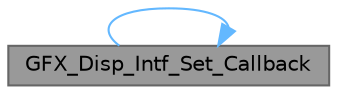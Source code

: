 digraph "GFX_Disp_Intf_Set_Callback"
{
 // INTERACTIVE_SVG=YES
 // LATEX_PDF_SIZE
  bgcolor="transparent";
  edge [fontname=Helvetica,fontsize=10,labelfontname=Helvetica,labelfontsize=10];
  node [fontname=Helvetica,fontsize=10,shape=box,height=0.2,width=0.4];
  rankdir="LR";
  Node1 [label="GFX_Disp_Intf_Set_Callback",height=0.2,width=0.4,color="gray40", fillcolor="grey60", style="filled", fontcolor="black",tooltip="Set interface callback."];
  Node1 -> Node1 [color="steelblue1",style="solid"];
}
